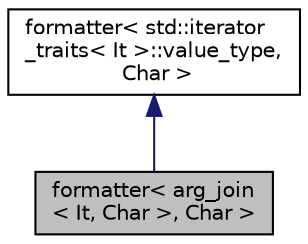digraph "formatter&lt; arg_join&lt; It, Char &gt;, Char &gt;"
{
  edge [fontname="Helvetica",fontsize="10",labelfontname="Helvetica",labelfontsize="10"];
  node [fontname="Helvetica",fontsize="10",shape=record];
  Node1 [label="formatter\< arg_join\l\< It, Char \>, Char \>",height=0.2,width=0.4,color="black", fillcolor="grey75", style="filled" fontcolor="black"];
  Node2 -> Node1 [dir="back",color="midnightblue",fontsize="10",style="solid",fontname="Helvetica"];
  Node2 [label="formatter\< std::iterator\l_traits\< It \>::value_type,\l Char \>",height=0.2,width=0.4,color="black", fillcolor="white", style="filled",URL="$structformatter.html"];
}
